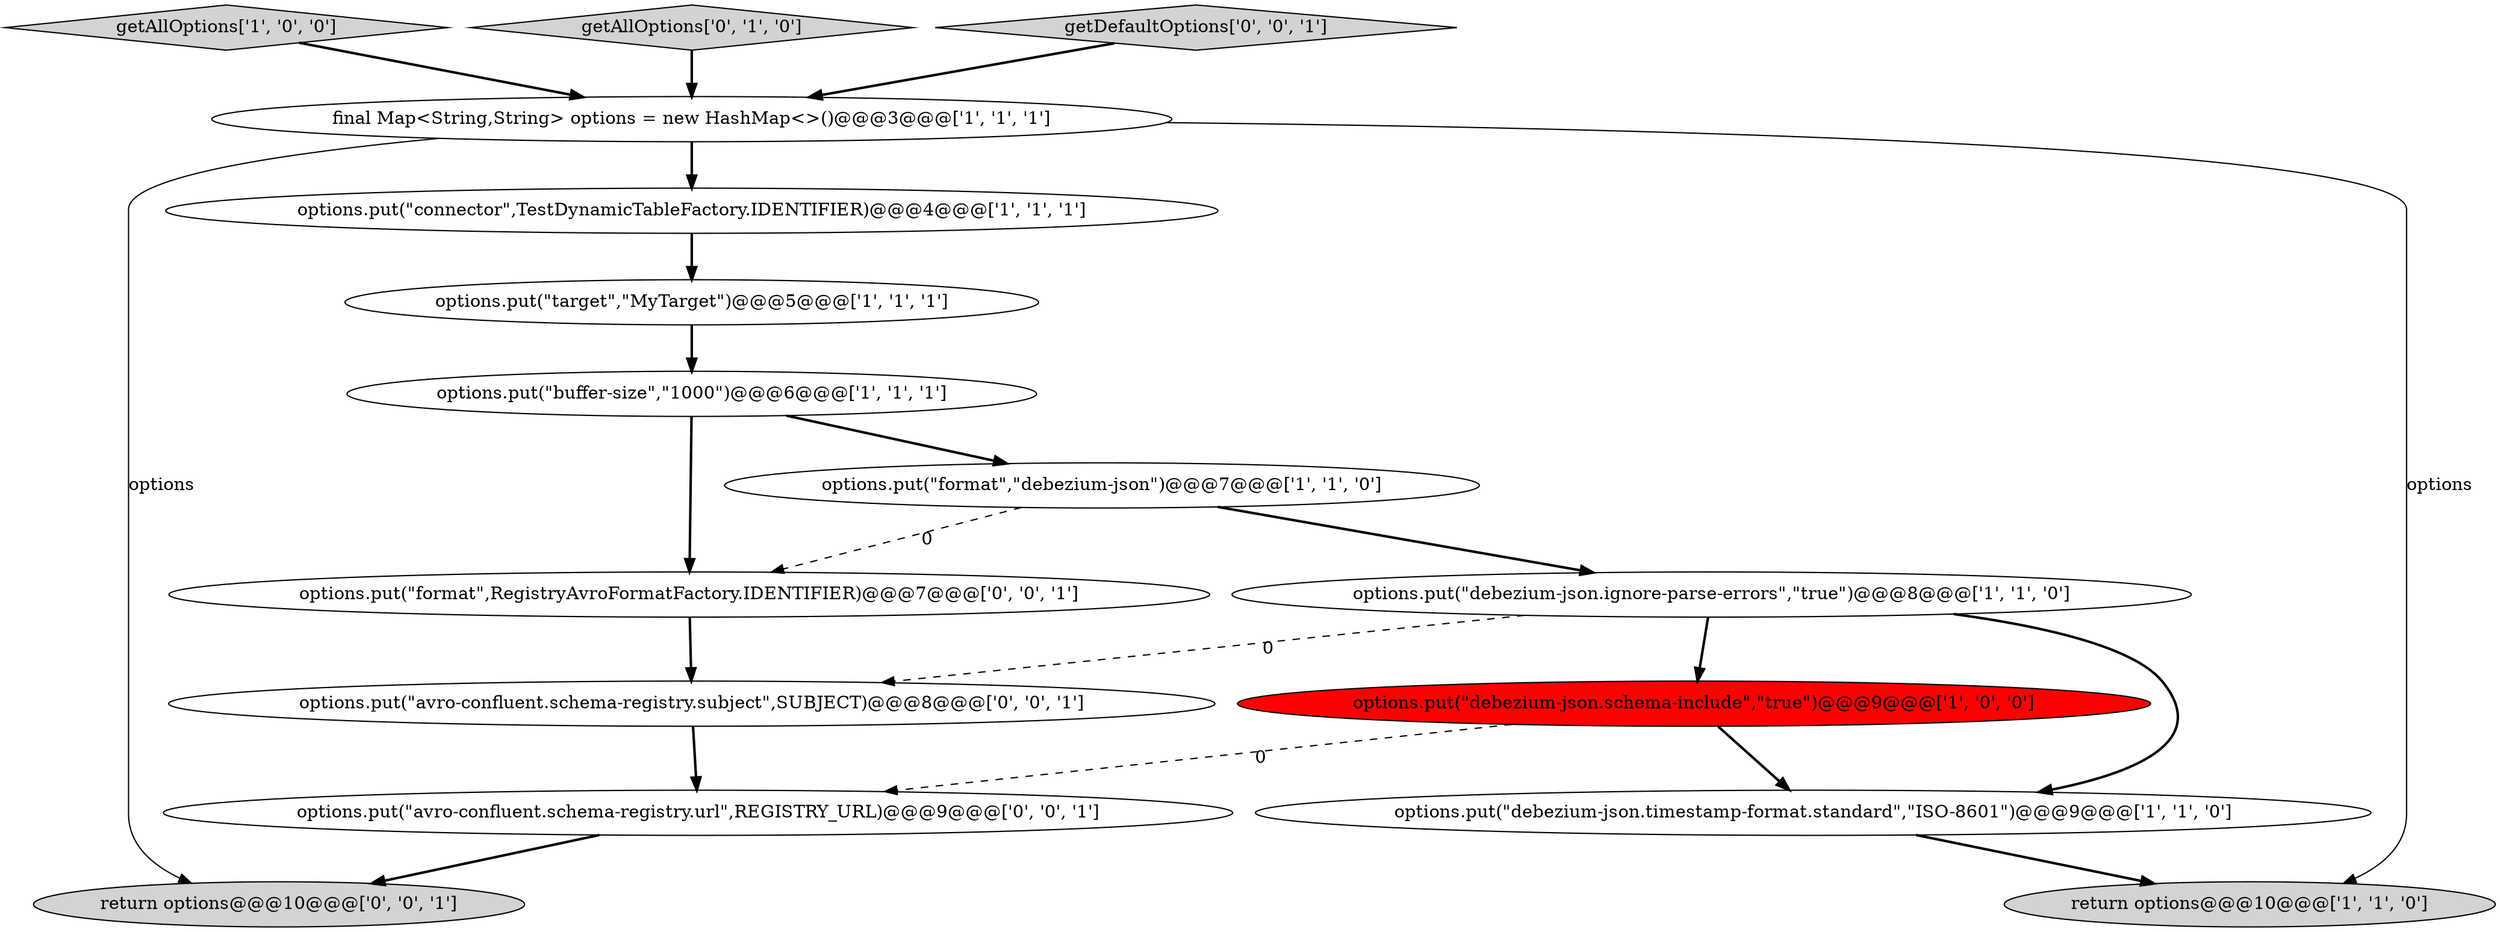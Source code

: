 digraph {
5 [style = filled, label = "getAllOptions['1', '0', '0']", fillcolor = lightgray, shape = diamond image = "AAA0AAABBB1BBB"];
9 [style = filled, label = "options.put(\"debezium-json.ignore-parse-errors\",\"true\")@@@8@@@['1', '1', '0']", fillcolor = white, shape = ellipse image = "AAA0AAABBB1BBB"];
0 [style = filled, label = "options.put(\"buffer-size\",\"1000\")@@@6@@@['1', '1', '1']", fillcolor = white, shape = ellipse image = "AAA0AAABBB1BBB"];
3 [style = filled, label = "options.put(\"target\",\"MyTarget\")@@@5@@@['1', '1', '1']", fillcolor = white, shape = ellipse image = "AAA0AAABBB1BBB"];
10 [style = filled, label = "getAllOptions['0', '1', '0']", fillcolor = lightgray, shape = diamond image = "AAA0AAABBB2BBB"];
2 [style = filled, label = "final Map<String,String> options = new HashMap<>()@@@3@@@['1', '1', '1']", fillcolor = white, shape = ellipse image = "AAA0AAABBB1BBB"];
13 [style = filled, label = "options.put(\"avro-confluent.schema-registry.url\",REGISTRY_URL)@@@9@@@['0', '0', '1']", fillcolor = white, shape = ellipse image = "AAA0AAABBB3BBB"];
15 [style = filled, label = "getDefaultOptions['0', '0', '1']", fillcolor = lightgray, shape = diamond image = "AAA0AAABBB3BBB"];
7 [style = filled, label = "options.put(\"debezium-json.timestamp-format.standard\",\"ISO-8601\")@@@9@@@['1', '1', '0']", fillcolor = white, shape = ellipse image = "AAA0AAABBB1BBB"];
14 [style = filled, label = "return options@@@10@@@['0', '0', '1']", fillcolor = lightgray, shape = ellipse image = "AAA0AAABBB3BBB"];
1 [style = filled, label = "return options@@@10@@@['1', '1', '0']", fillcolor = lightgray, shape = ellipse image = "AAA0AAABBB1BBB"];
11 [style = filled, label = "options.put(\"format\",RegistryAvroFormatFactory.IDENTIFIER)@@@7@@@['0', '0', '1']", fillcolor = white, shape = ellipse image = "AAA0AAABBB3BBB"];
6 [style = filled, label = "options.put(\"format\",\"debezium-json\")@@@7@@@['1', '1', '0']", fillcolor = white, shape = ellipse image = "AAA0AAABBB1BBB"];
8 [style = filled, label = "options.put(\"connector\",TestDynamicTableFactory.IDENTIFIER)@@@4@@@['1', '1', '1']", fillcolor = white, shape = ellipse image = "AAA0AAABBB1BBB"];
4 [style = filled, label = "options.put(\"debezium-json.schema-include\",\"true\")@@@9@@@['1', '0', '0']", fillcolor = red, shape = ellipse image = "AAA1AAABBB1BBB"];
12 [style = filled, label = "options.put(\"avro-confluent.schema-registry.subject\",SUBJECT)@@@8@@@['0', '0', '1']", fillcolor = white, shape = ellipse image = "AAA0AAABBB3BBB"];
2->1 [style = solid, label="options"];
15->2 [style = bold, label=""];
7->1 [style = bold, label=""];
0->6 [style = bold, label=""];
9->4 [style = bold, label=""];
6->11 [style = dashed, label="0"];
8->3 [style = bold, label=""];
0->11 [style = bold, label=""];
11->12 [style = bold, label=""];
9->7 [style = bold, label=""];
4->7 [style = bold, label=""];
3->0 [style = bold, label=""];
12->13 [style = bold, label=""];
5->2 [style = bold, label=""];
10->2 [style = bold, label=""];
9->12 [style = dashed, label="0"];
6->9 [style = bold, label=""];
4->13 [style = dashed, label="0"];
13->14 [style = bold, label=""];
2->14 [style = solid, label="options"];
2->8 [style = bold, label=""];
}
